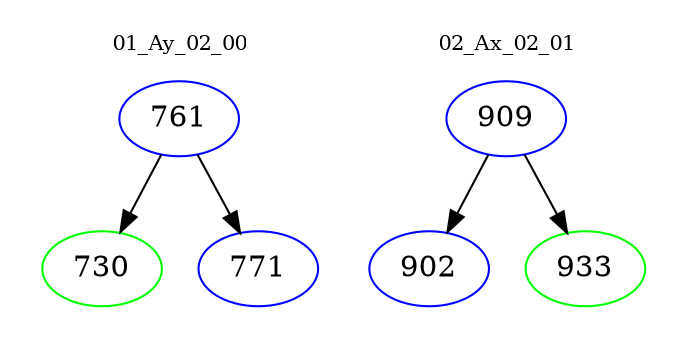 digraph{
subgraph cluster_0 {
color = white
label = "01_Ay_02_00";
fontsize=10;
T0_761 [label="761", color="blue"]
T0_761 -> T0_730 [color="black"]
T0_730 [label="730", color="green"]
T0_761 -> T0_771 [color="black"]
T0_771 [label="771", color="blue"]
}
subgraph cluster_1 {
color = white
label = "02_Ax_02_01";
fontsize=10;
T1_909 [label="909", color="blue"]
T1_909 -> T1_902 [color="black"]
T1_902 [label="902", color="blue"]
T1_909 -> T1_933 [color="black"]
T1_933 [label="933", color="green"]
}
}
